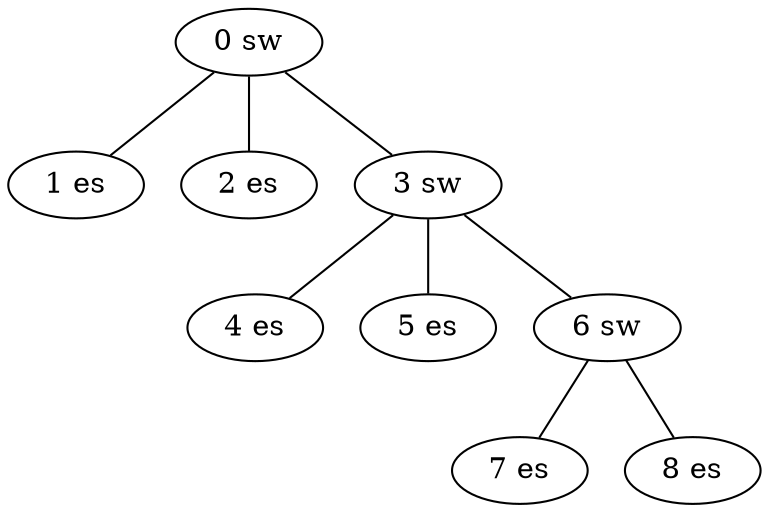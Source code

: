 graph G {
  graph [splines=true overlap=false]
  node  [shape=ellipse, width=0.3, height=0.3]
  0 [label="0 sw"];
  3 [label="1 es"];
  4 [label="2 es"];
  1 [label="3 sw"];
  5 [label="4 es"];
  6 [label="5 es"];
  2 [label="6 sw"];
  7 [label="7 es"];
  8 [label="8 es"];
  0 -- 1;
  0 -- 3;
  0 -- 4;
  1 -- 2;
  1 -- 5;
  1 -- 6;
  2 -- 7;
  2 -- 8;
}
